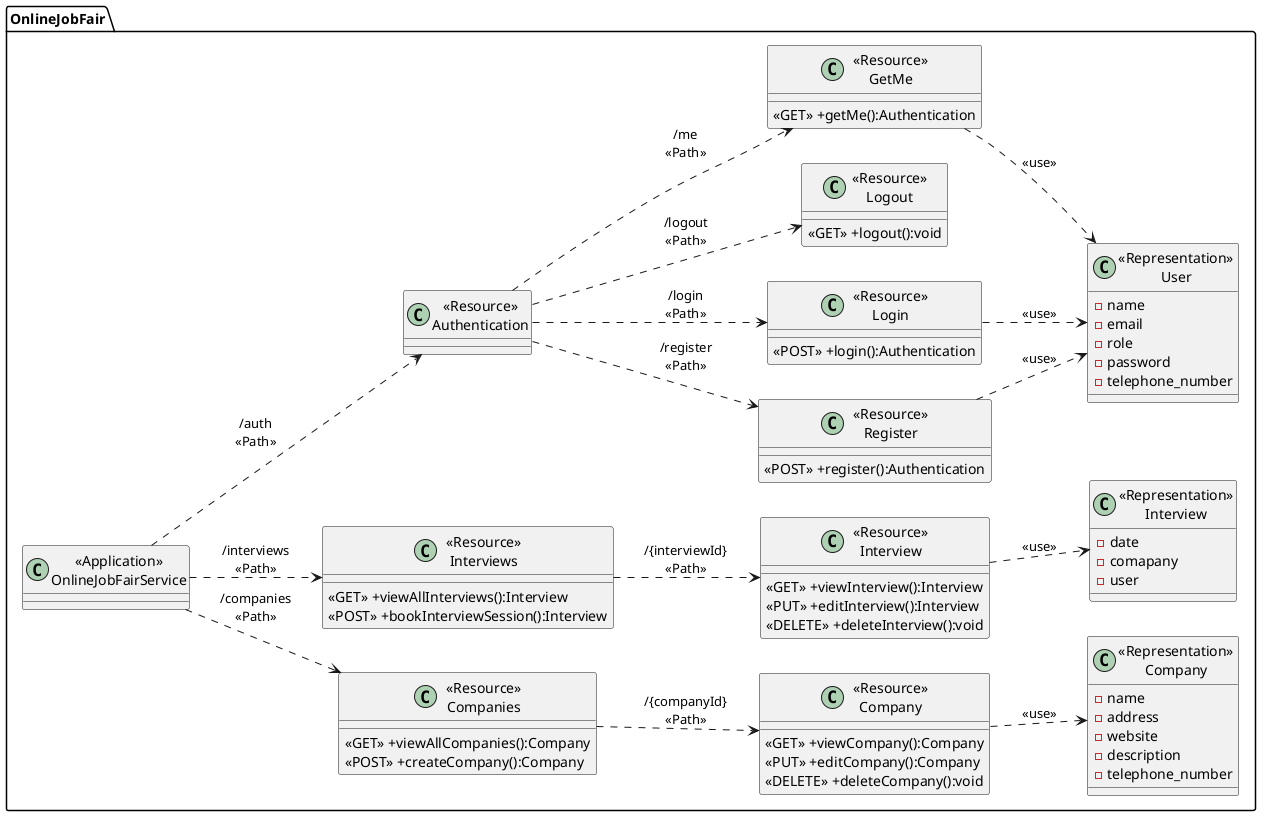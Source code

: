 @startuml OnlineJobFairRegistration

left to right direction

package "OnlineJobFair"{
    class "<<Application>>\nOnlineJobFairService" as OnlineJobFairService{}

    class "<<Resource>>\nCompanies" as ResourceCompanies{
        <<GET>> +viewAllCompanies():Company
        <<POST>> +createCompany():Company
    }
    class "<<Resource>>\nCompany" as ResourceCompany{
        <<GET>> +viewCompany():Company
        <<PUT>> +editCompany():Company
        <<DELETE>> +deleteCompany():void
    }
    class "<<Representation>>\nCompany" as RepresentationCompany{
        -name
        -address
        -website
        -description
        -telephone_number
    }

    class "<<Resource>>\nInterviews" as ResourceInterviews{
        <<GET>> +viewAllInterviews():Interview
        <<POST>> +bookInterviewSession():Interview
    }

    class "<<Resource>>\nInterview" as ResourceInterview{
        <<GET>> +viewInterview():Interview
        <<PUT>> +editInterview():Interview
        <<DELETE>> +deleteInterview():void
    }
    class "<<Representation>>\nInterview" as RepresentationInterview{
        -date
        -comapany
        -user
    }

    class "<<Resource>>\nAuthentication" as ResourceAuthentication{}

    class "<<Resource>>\nRegister" as ResourceRegister{
        <<POST>> +register():Authentication
    }
    class "<<Resource>>\nLogin" as ResourceLogin{
        <<POST>> +login():Authentication
    }
    class "<<Resource>>\nLogout" as ResourceLogout{
        <<GET>> +logout():void
    }
    class "<<Resource>>\nGetMe" as ResourceGetMe{
        <<GET>> +getMe():Authentication
    }

    class "<<Representation>>\nUser" as RepresentationUser{
        -name
        -email
        -role
        -password
        -telephone_number
    }

}

OnlineJobFairService ..> ResourceCompanies:"/companies\n<<Path>>"
ResourceCompanies ..> ResourceCompany:"/{companyId}\n<<Path>>"
ResourceCompany ..> RepresentationCompany:"<<use>>"

OnlineJobFairService ..> ResourceInterviews:"/interviews\n<<Path>>"
ResourceInterviews ..> ResourceInterview:"/{interviewId}\n<<Path>>"
ResourceInterview ..> RepresentationInterview:"<<use>>"

OnlineJobFairService ..>ResourceAuthentication:"/auth\n<<Path>>"
ResourceAuthentication ..> ResourceRegister:"/register\n<<Path>>"
ResourceAuthentication ..> ResourceLogin:"/login\n<<Path>>"
ResourceAuthentication ..> ResourceLogout:"/logout\n<<Path>>"
ResourceAuthentication ..> ResourceGetMe:"/me\n<<Path>>"
ResourceRegister ..> RepresentationUser:"<<use>>" 
ResourceLogin ..> RepresentationUser:"<<use>>"
ResourceGetMe ..> RepresentationUser:"<<use>>"
@enduml